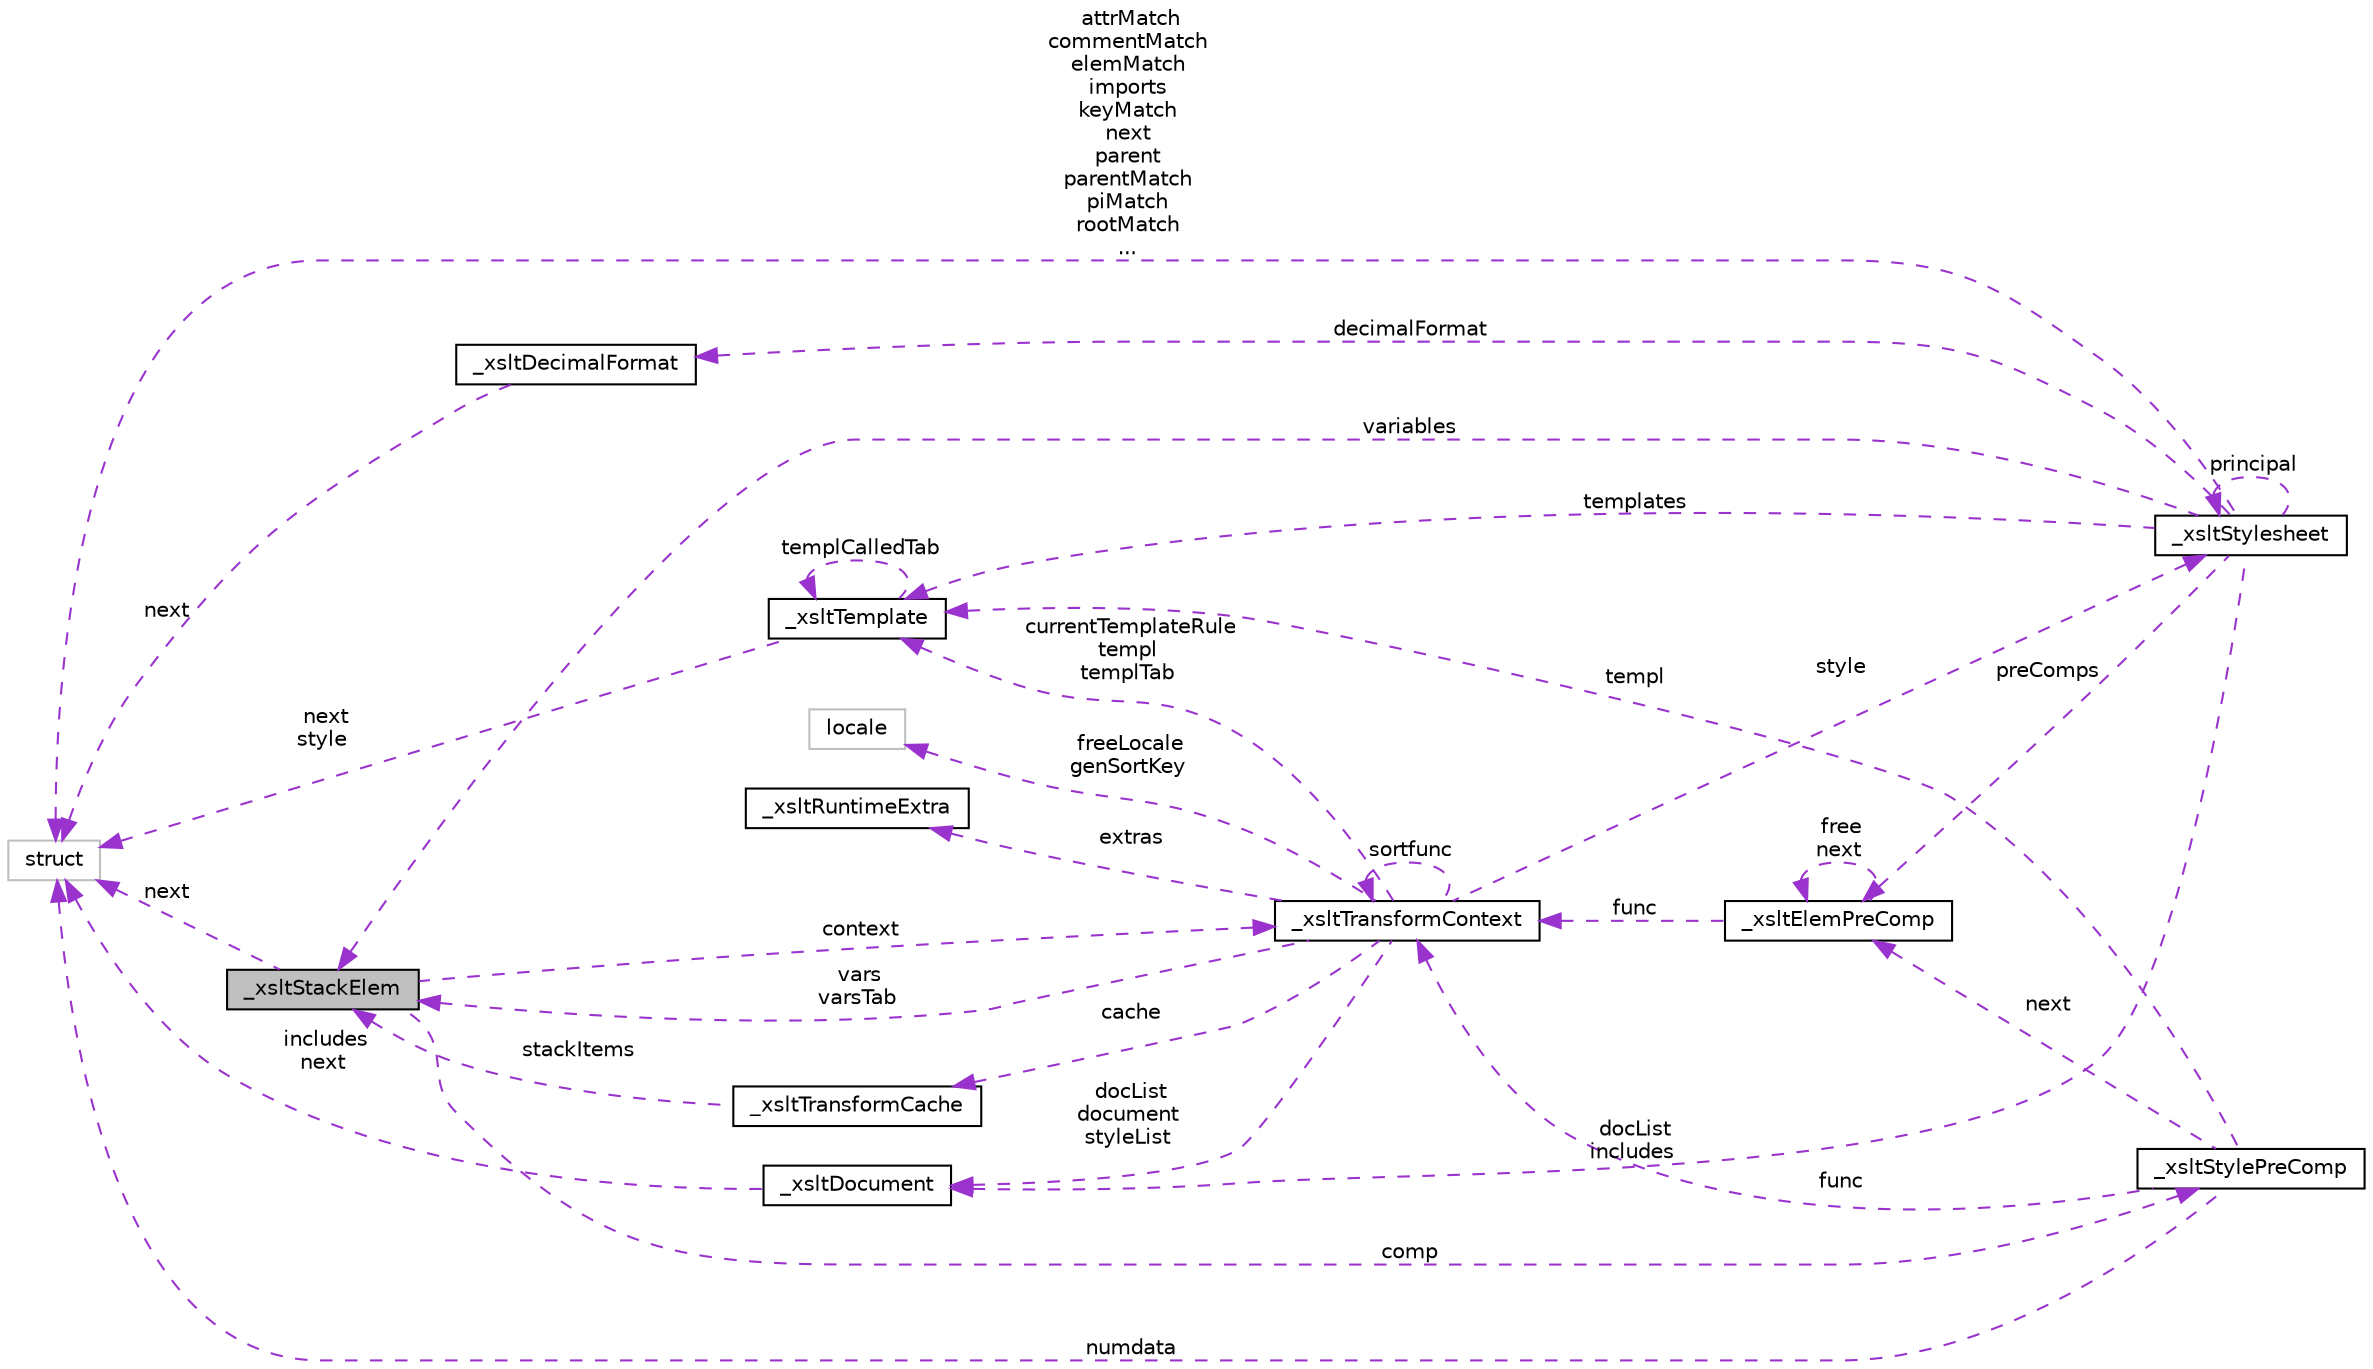 digraph "_xsltStackElem"
{
 // LATEX_PDF_SIZE
  edge [fontname="Helvetica",fontsize="10",labelfontname="Helvetica",labelfontsize="10"];
  node [fontname="Helvetica",fontsize="10",shape=record];
  rankdir="LR";
  Node1 [label="_xsltStackElem",height=0.2,width=0.4,color="black", fillcolor="grey75", style="filled", fontcolor="black",tooltip=" "];
  Node2 -> Node1 [dir="back",color="darkorchid3",fontsize="10",style="dashed",label=" context" ,fontname="Helvetica"];
  Node2 [label="_xsltTransformContext",height=0.2,width=0.4,color="black", fillcolor="white", style="filled",URL="$struct__xsltTransformContext.html",tooltip=" "];
  Node3 -> Node2 [dir="back",color="darkorchid3",fontsize="10",style="dashed",label=" docList\ndocument\nstyleList" ,fontname="Helvetica"];
  Node3 [label="_xsltDocument",height=0.2,width=0.4,color="black", fillcolor="white", style="filled",URL="$struct__xsltDocument.html",tooltip=" "];
  Node4 -> Node3 [dir="back",color="darkorchid3",fontsize="10",style="dashed",label=" includes\nnext" ,fontname="Helvetica"];
  Node4 [label="struct",height=0.2,width=0.4,color="grey75", fillcolor="white", style="filled",tooltip=" "];
  Node1 -> Node2 [dir="back",color="darkorchid3",fontsize="10",style="dashed",label=" vars\nvarsTab" ,fontname="Helvetica"];
  Node2 -> Node2 [dir="back",color="darkorchid3",fontsize="10",style="dashed",label=" sortfunc" ,fontname="Helvetica"];
  Node5 -> Node2 [dir="back",color="darkorchid3",fontsize="10",style="dashed",label=" style" ,fontname="Helvetica"];
  Node5 [label="_xsltStylesheet",height=0.2,width=0.4,color="black", fillcolor="white", style="filled",URL="$struct__xsltStylesheet.html",tooltip=" "];
  Node1 -> Node5 [dir="back",color="darkorchid3",fontsize="10",style="dashed",label=" variables" ,fontname="Helvetica"];
  Node3 -> Node5 [dir="back",color="darkorchid3",fontsize="10",style="dashed",label=" docList\nincludes" ,fontname="Helvetica"];
  Node6 -> Node5 [dir="back",color="darkorchid3",fontsize="10",style="dashed",label=" preComps" ,fontname="Helvetica"];
  Node6 [label="_xsltElemPreComp",height=0.2,width=0.4,color="black", fillcolor="white", style="filled",URL="$struct__xsltElemPreComp.html",tooltip=" "];
  Node2 -> Node6 [dir="back",color="darkorchid3",fontsize="10",style="dashed",label=" func" ,fontname="Helvetica"];
  Node6 -> Node6 [dir="back",color="darkorchid3",fontsize="10",style="dashed",label=" free\nnext" ,fontname="Helvetica"];
  Node4 -> Node5 [dir="back",color="darkorchid3",fontsize="10",style="dashed",label=" attrMatch\ncommentMatch\nelemMatch\nimports\nkeyMatch\nnext\nparent\nparentMatch\npiMatch\nrootMatch\n..." ,fontname="Helvetica"];
  Node5 -> Node5 [dir="back",color="darkorchid3",fontsize="10",style="dashed",label=" principal" ,fontname="Helvetica"];
  Node7 -> Node5 [dir="back",color="darkorchid3",fontsize="10",style="dashed",label=" decimalFormat" ,fontname="Helvetica"];
  Node7 [label="_xsltDecimalFormat",height=0.2,width=0.4,color="black", fillcolor="white", style="filled",URL="$struct__xsltDecimalFormat.html",tooltip=" "];
  Node4 -> Node7 [dir="back",color="darkorchid3",fontsize="10",style="dashed",label=" next" ,fontname="Helvetica"];
  Node8 -> Node5 [dir="back",color="darkorchid3",fontsize="10",style="dashed",label=" templates" ,fontname="Helvetica"];
  Node8 [label="_xsltTemplate",height=0.2,width=0.4,color="black", fillcolor="white", style="filled",URL="$struct__xsltTemplate.html",tooltip=" "];
  Node4 -> Node8 [dir="back",color="darkorchid3",fontsize="10",style="dashed",label=" next\nstyle" ,fontname="Helvetica"];
  Node8 -> Node8 [dir="back",color="darkorchid3",fontsize="10",style="dashed",label=" templCalledTab" ,fontname="Helvetica"];
  Node9 -> Node2 [dir="back",color="darkorchid3",fontsize="10",style="dashed",label=" cache" ,fontname="Helvetica"];
  Node9 [label="_xsltTransformCache",height=0.2,width=0.4,color="black", fillcolor="white", style="filled",URL="$struct__xsltTransformCache.html",tooltip=" "];
  Node1 -> Node9 [dir="back",color="darkorchid3",fontsize="10",style="dashed",label=" stackItems" ,fontname="Helvetica"];
  Node10 -> Node2 [dir="back",color="darkorchid3",fontsize="10",style="dashed",label=" extras" ,fontname="Helvetica"];
  Node10 [label="_xsltRuntimeExtra",height=0.2,width=0.4,color="black", fillcolor="white", style="filled",URL="$struct__xsltRuntimeExtra.html",tooltip=" "];
  Node11 -> Node2 [dir="back",color="darkorchid3",fontsize="10",style="dashed",label=" freeLocale\ngenSortKey" ,fontname="Helvetica"];
  Node11 [label="locale",height=0.2,width=0.4,color="grey75", fillcolor="white", style="filled",tooltip=" "];
  Node8 -> Node2 [dir="back",color="darkorchid3",fontsize="10",style="dashed",label=" currentTemplateRule\ntempl\ntemplTab" ,fontname="Helvetica"];
  Node4 -> Node1 [dir="back",color="darkorchid3",fontsize="10",style="dashed",label=" next" ,fontname="Helvetica"];
  Node12 -> Node1 [dir="back",color="darkorchid3",fontsize="10",style="dashed",label=" comp" ,fontname="Helvetica"];
  Node12 [label="_xsltStylePreComp",height=0.2,width=0.4,color="black", fillcolor="white", style="filled",URL="$struct__xsltStylePreComp.html",tooltip=" "];
  Node2 -> Node12 [dir="back",color="darkorchid3",fontsize="10",style="dashed",label=" func" ,fontname="Helvetica"];
  Node6 -> Node12 [dir="back",color="darkorchid3",fontsize="10",style="dashed",label=" next" ,fontname="Helvetica"];
  Node4 -> Node12 [dir="back",color="darkorchid3",fontsize="10",style="dashed",label=" numdata" ,fontname="Helvetica"];
  Node8 -> Node12 [dir="back",color="darkorchid3",fontsize="10",style="dashed",label=" templ" ,fontname="Helvetica"];
}
